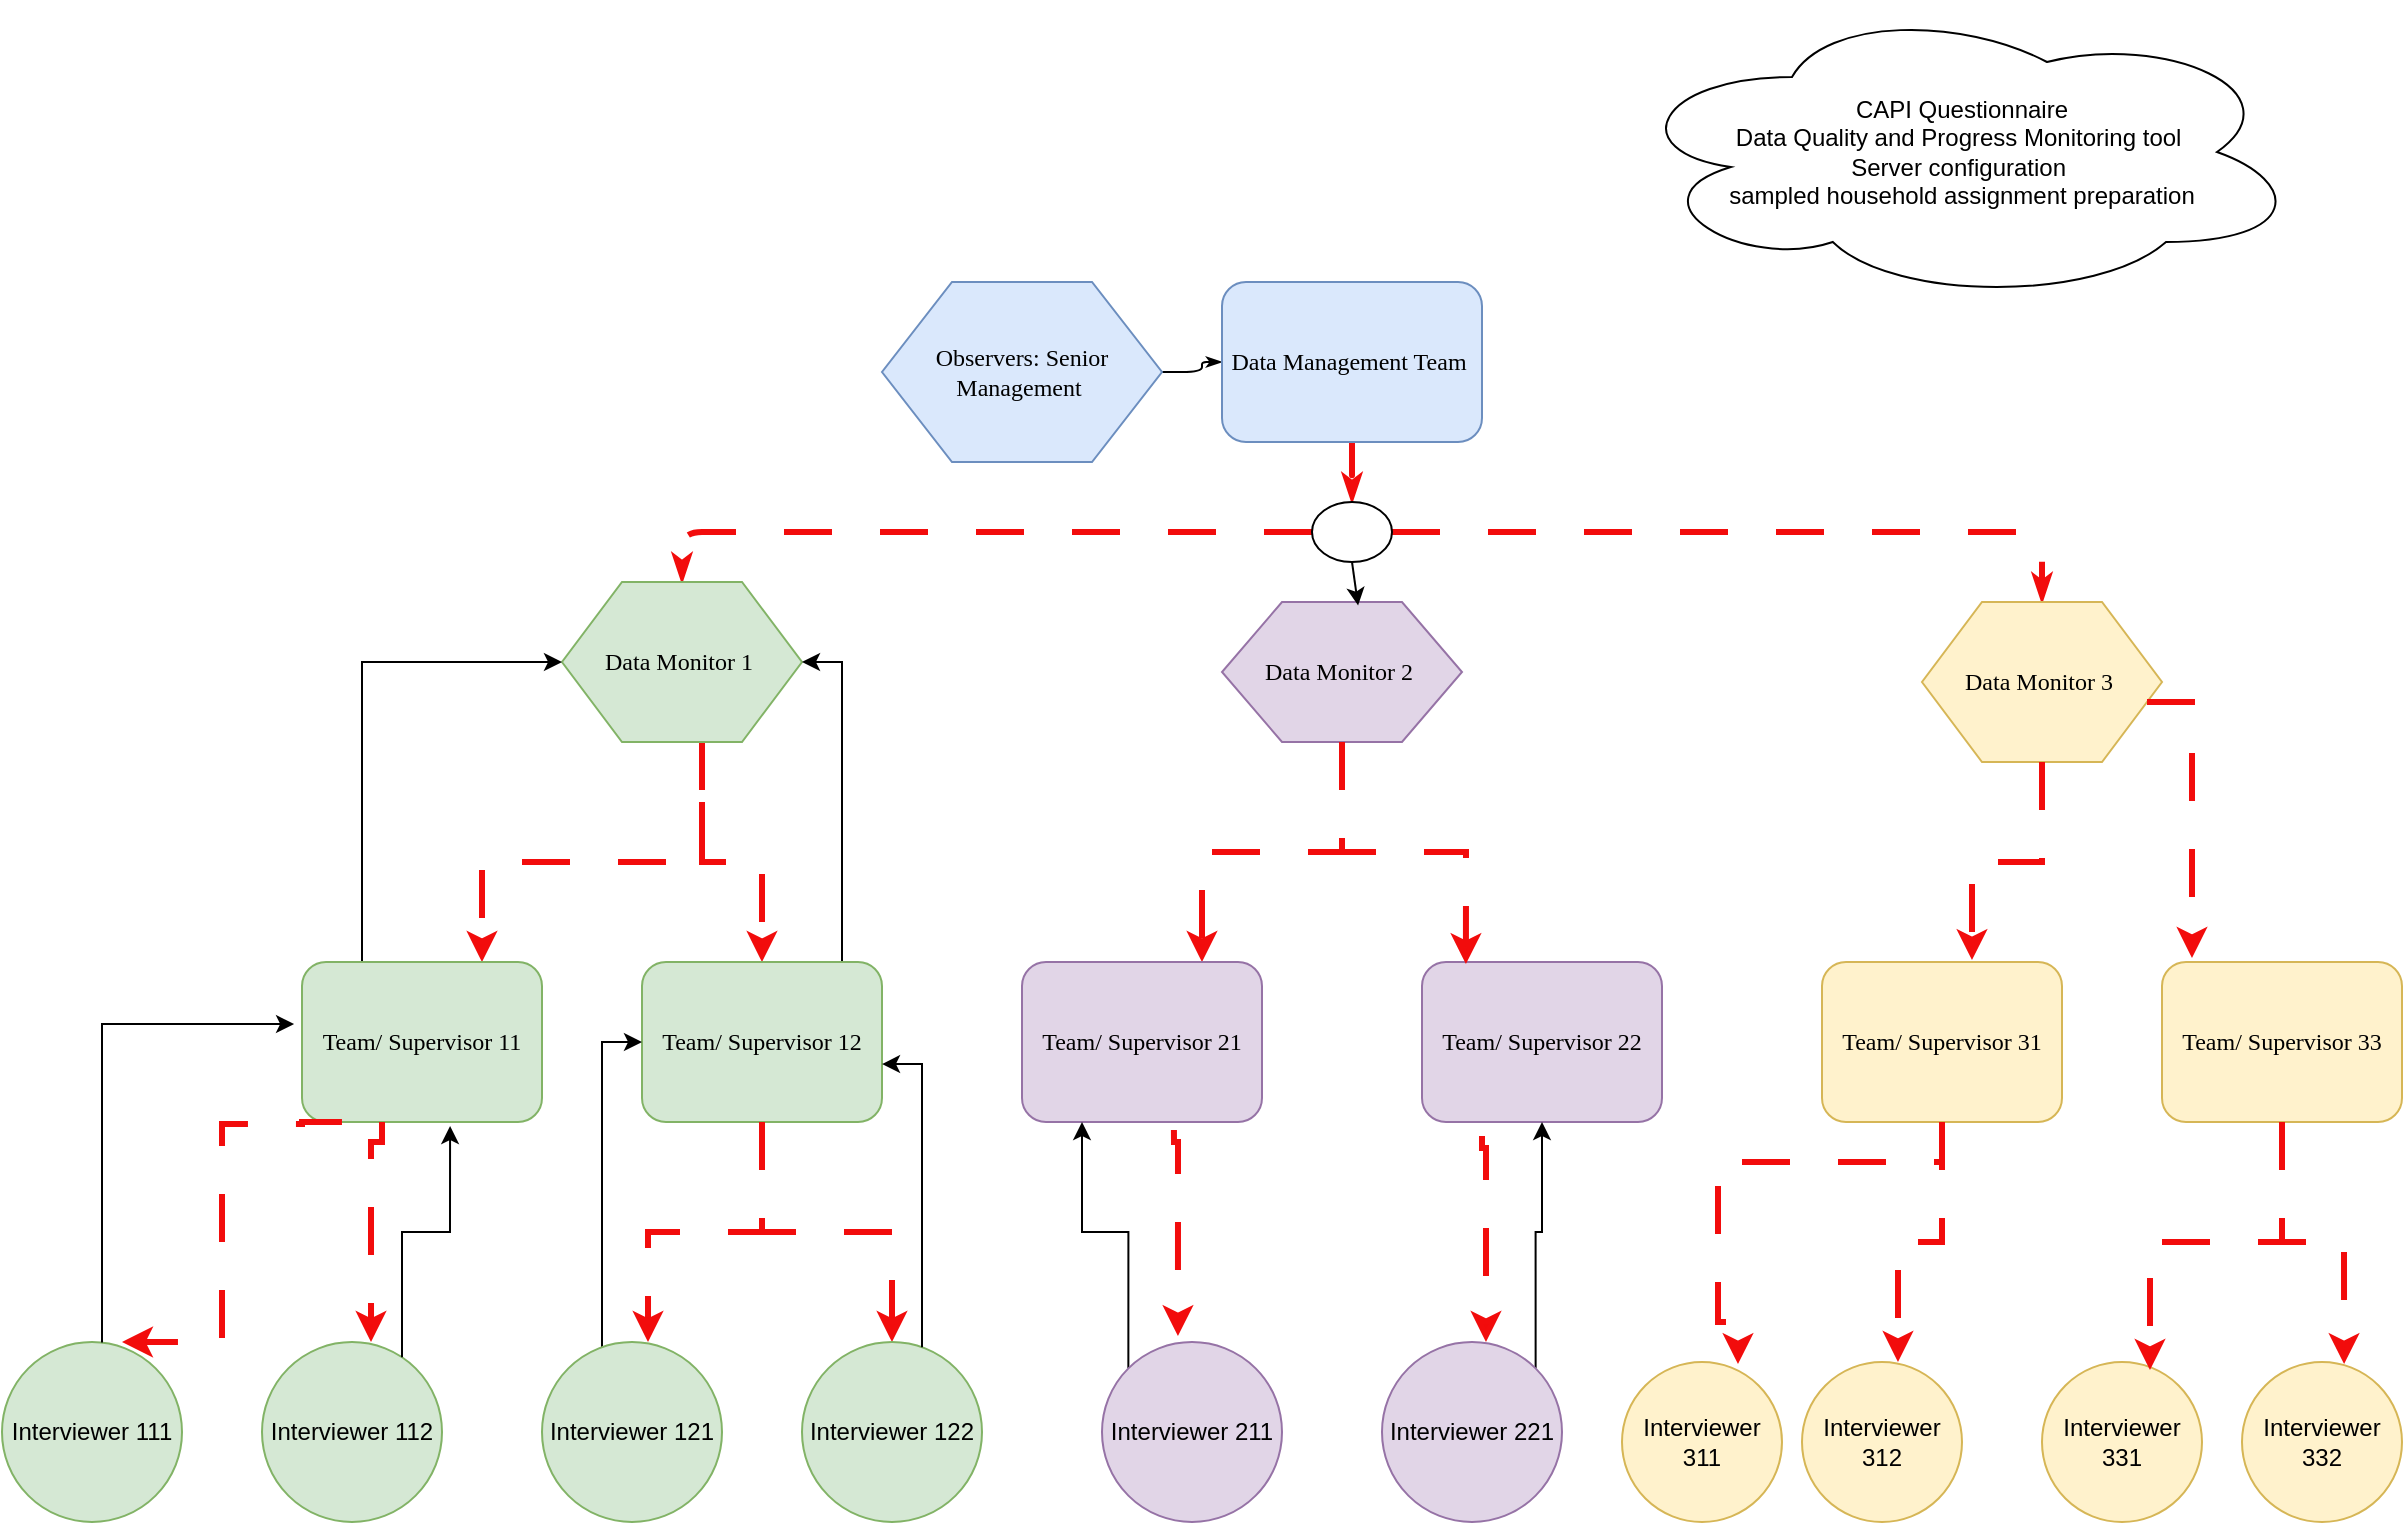<mxfile version="24.8.4">
  <diagram name="Page-1" id="8ce9d11a-91a2-4d17-14d8-a56ed91bf033">
    <mxGraphModel dx="2534" dy="738" grid="1" gridSize="10" guides="1" tooltips="1" connect="1" arrows="1" fold="1" page="1" pageScale="1" pageWidth="1100" pageHeight="850" background="none" math="0" shadow="0">
      <root>
        <mxCell id="0" />
        <mxCell id="1" parent="0" />
        <mxCell id="17ea667e15c223fc-28" style="edgeStyle=orthogonalEdgeStyle;rounded=1;html=1;labelBackgroundColor=none;startArrow=none;startFill=0;startSize=5;endArrow=classicThin;endFill=1;endSize=5;jettySize=auto;orthogonalLoop=1;strokeWidth=1;fontFamily=Verdana;fontSize=8" parent="1" source="17ea667e15c223fc-1" target="17ea667e15c223fc-2" edge="1">
          <mxGeometry relative="1" as="geometry" />
        </mxCell>
        <mxCell id="17ea667e15c223fc-1" value="Observers: Senior Management&amp;nbsp;" style="shape=hexagon;perimeter=hexagonPerimeter;whiteSpace=wrap;html=1;rounded=0;shadow=0;labelBackgroundColor=none;strokeWidth=1;fontFamily=Verdana;fontSize=12;align=center;fillColor=#dae8fc;strokeColor=#6c8ebf;" parent="1" vertex="1">
          <mxGeometry x="330" y="180" width="140" height="90" as="geometry" />
        </mxCell>
        <mxCell id="17ea667e15c223fc-29" style="edgeStyle=orthogonalEdgeStyle;rounded=1;html=1;labelBackgroundColor=none;startArrow=none;startFill=0;startSize=5;endArrow=classicThin;endFill=1;endSize=5;jettySize=auto;orthogonalLoop=1;strokeWidth=3;fontFamily=Verdana;fontSize=8;strokeColor=#F20C0C;dashed=1;dashPattern=8 8;" parent="1" source="17ea667e15c223fc-2" target="17ea667e15c223fc-3" edge="1">
          <mxGeometry relative="1" as="geometry" />
        </mxCell>
        <mxCell id="17ea667e15c223fc-2" value="Data Management Team&amp;nbsp;" style="rounded=1;whiteSpace=wrap;html=1;shadow=0;labelBackgroundColor=none;strokeWidth=1;fontFamily=Verdana;fontSize=12;align=center;fillColor=#dae8fc;strokeColor=#6c8ebf;" parent="1" vertex="1">
          <mxGeometry x="500" y="180" width="130" height="80" as="geometry" />
        </mxCell>
        <mxCell id="17ea667e15c223fc-30" style="edgeStyle=orthogonalEdgeStyle;rounded=1;html=1;labelBackgroundColor=none;startArrow=none;startFill=0;startSize=5;endArrow=classicThin;endFill=1;endSize=5;jettySize=auto;orthogonalLoop=1;strokeWidth=3;fontFamily=Verdana;fontSize=8;strokeColor=#F20C0C;dashed=1;dashPattern=8 8;" parent="1" source="17ea667e15c223fc-3" target="17ea667e15c223fc-5" edge="1">
          <mxGeometry relative="1" as="geometry" />
        </mxCell>
        <mxCell id="17ea667e15c223fc-31" style="edgeStyle=orthogonalEdgeStyle;rounded=1;html=1;labelBackgroundColor=none;startArrow=none;startFill=0;startSize=5;endArrow=classicThin;endFill=1;endSize=5;jettySize=auto;orthogonalLoop=1;strokeWidth=3;fontFamily=Verdana;fontSize=8;strokeColor=#F20C0C;dashed=1;dashPattern=8 8;" parent="1" source="17ea667e15c223fc-3" target="17ea667e15c223fc-4" edge="1">
          <mxGeometry relative="1" as="geometry" />
        </mxCell>
        <mxCell id="17ea667e15c223fc-3" value="" style="ellipse;whiteSpace=wrap;html=1;rounded=1;shadow=0;labelBackgroundColor=none;strokeWidth=1;fontFamily=Verdana;fontSize=12;align=center;" parent="1" vertex="1">
          <mxGeometry x="545" y="290" width="40" height="30" as="geometry" />
        </mxCell>
        <mxCell id="f6jDIG0TlL_JZQscTppI-56" style="edgeStyle=orthogonalEdgeStyle;rounded=0;orthogonalLoop=1;jettySize=auto;html=1;entryX=0.5;entryY=0;entryDx=0;entryDy=0;strokeColor=#F20C0C;dashed=1;dashPattern=8 8;strokeWidth=3;" edge="1" parent="1" source="17ea667e15c223fc-4" target="f6jDIG0TlL_JZQscTppI-16">
          <mxGeometry relative="1" as="geometry">
            <Array as="points">
              <mxPoint x="240" y="470" />
              <mxPoint x="270" y="470" />
            </Array>
          </mxGeometry>
        </mxCell>
        <mxCell id="f6jDIG0TlL_JZQscTppI-57" value="" style="edgeStyle=orthogonalEdgeStyle;rounded=0;orthogonalLoop=1;jettySize=auto;html=1;entryX=0.75;entryY=0;entryDx=0;entryDy=0;strokeColor=#F20C0C;dashed=1;dashPattern=8 8;strokeWidth=3;" edge="1" parent="1" target="17ea667e15c223fc-7">
          <mxGeometry relative="1" as="geometry">
            <mxPoint x="240" y="440" as="sourcePoint" />
            <Array as="points">
              <mxPoint x="240" y="470" />
              <mxPoint x="130" y="470" />
            </Array>
          </mxGeometry>
        </mxCell>
        <mxCell id="17ea667e15c223fc-4" value="Data Monitor 1&amp;nbsp;" style="shape=hexagon;perimeter=hexagonPerimeter;whiteSpace=wrap;html=1;rounded=0;shadow=0;labelBackgroundColor=none;strokeWidth=1;fontFamily=Verdana;fontSize=12;align=center;fillColor=#d5e8d4;strokeColor=#82b366;" parent="1" vertex="1">
          <mxGeometry x="170" y="330" width="120" height="80" as="geometry" />
        </mxCell>
        <mxCell id="17ea667e15c223fc-5" value="Data Monitor 3&amp;nbsp;" style="shape=hexagon;perimeter=hexagonPerimeter;whiteSpace=wrap;html=1;rounded=0;shadow=0;labelBackgroundColor=none;strokeWidth=1;fontFamily=Verdana;fontSize=12;align=center;fillColor=#fff2cc;strokeColor=#d6b656;" parent="1" vertex="1">
          <mxGeometry x="850" y="340" width="120" height="80" as="geometry" />
        </mxCell>
        <mxCell id="f6jDIG0TlL_JZQscTppI-67" style="edgeStyle=orthogonalEdgeStyle;rounded=0;orthogonalLoop=1;jettySize=auto;html=1;entryX=0;entryY=0.5;entryDx=0;entryDy=0;" edge="1" parent="1" source="17ea667e15c223fc-7" target="17ea667e15c223fc-4">
          <mxGeometry relative="1" as="geometry">
            <Array as="points">
              <mxPoint x="70" y="370" />
            </Array>
          </mxGeometry>
        </mxCell>
        <mxCell id="17ea667e15c223fc-7" value="Team/ Supervisor 11" style="rounded=1;whiteSpace=wrap;html=1;shadow=0;labelBackgroundColor=none;strokeWidth=1;fontFamily=Verdana;fontSize=12;align=center;fillColor=#d5e8d4;strokeColor=#82b366;" parent="1" vertex="1">
          <mxGeometry x="40" y="520" width="120" height="80" as="geometry" />
        </mxCell>
        <mxCell id="17ea667e15c223fc-8" value="Team/ Supervisor 33" style="rounded=1;whiteSpace=wrap;html=1;shadow=0;labelBackgroundColor=none;strokeWidth=1;fontFamily=Verdana;fontSize=12;align=center;fillColor=#fff2cc;strokeColor=#d6b656;" parent="1" vertex="1">
          <mxGeometry x="970" y="520" width="120" height="80" as="geometry" />
        </mxCell>
        <mxCell id="f6jDIG0TlL_JZQscTppI-62" style="edgeStyle=orthogonalEdgeStyle;rounded=0;orthogonalLoop=1;jettySize=auto;html=1;entryX=0.75;entryY=0;entryDx=0;entryDy=0;strokeColor=#F20C0C;dashed=1;dashPattern=8 8;strokeWidth=3;" edge="1" parent="1" source="f6jDIG0TlL_JZQscTppI-6" target="f6jDIG0TlL_JZQscTppI-12">
          <mxGeometry relative="1" as="geometry" />
        </mxCell>
        <mxCell id="f6jDIG0TlL_JZQscTppI-6" value="Data Monitor 2&amp;nbsp;" style="shape=hexagon;perimeter=hexagonPerimeter;whiteSpace=wrap;html=1;rounded=0;shadow=0;labelBackgroundColor=none;strokeWidth=1;fontFamily=Verdana;fontSize=12;align=center;fillColor=#e1d5e7;strokeColor=#9673a6;" vertex="1" parent="1">
          <mxGeometry x="500" y="340" width="120" height="70" as="geometry" />
        </mxCell>
        <mxCell id="f6jDIG0TlL_JZQscTppI-8" value="" style="endArrow=classic;html=1;rounded=0;exitX=0.5;exitY=1;exitDx=0;exitDy=0;entryX=0.567;entryY=0.025;entryDx=0;entryDy=0;entryPerimeter=0;" edge="1" parent="1" source="17ea667e15c223fc-3" target="f6jDIG0TlL_JZQscTppI-6">
          <mxGeometry width="50" height="50" relative="1" as="geometry">
            <mxPoint x="520" y="440" as="sourcePoint" />
            <mxPoint x="570" y="390" as="targetPoint" />
          </mxGeometry>
        </mxCell>
        <mxCell id="f6jDIG0TlL_JZQscTppI-12" value="Team/ Supervisor 21" style="rounded=1;whiteSpace=wrap;html=1;shadow=0;labelBackgroundColor=none;strokeWidth=1;fontFamily=Verdana;fontSize=12;align=center;fillColor=#e1d5e7;strokeColor=#9673a6;" vertex="1" parent="1">
          <mxGeometry x="400" y="520" width="120" height="80" as="geometry" />
        </mxCell>
        <mxCell id="f6jDIG0TlL_JZQscTppI-14" value="Team/ Supervisor 22" style="rounded=1;whiteSpace=wrap;html=1;shadow=0;labelBackgroundColor=none;strokeWidth=1;fontFamily=Verdana;fontSize=12;align=center;fillColor=#e1d5e7;strokeColor=#9673a6;" vertex="1" parent="1">
          <mxGeometry x="600" y="520" width="120" height="80" as="geometry" />
        </mxCell>
        <mxCell id="f6jDIG0TlL_JZQscTppI-35" style="edgeStyle=orthogonalEdgeStyle;rounded=0;orthogonalLoop=1;jettySize=auto;html=1;entryX=0.5;entryY=0;entryDx=0;entryDy=0;strokeColor=#F20C0C;dashed=1;dashPattern=8 8;strokeWidth=3;" edge="1" parent="1" source="f6jDIG0TlL_JZQscTppI-16" target="f6jDIG0TlL_JZQscTppI-27">
          <mxGeometry relative="1" as="geometry" />
        </mxCell>
        <mxCell id="f6jDIG0TlL_JZQscTppI-68" style="edgeStyle=orthogonalEdgeStyle;rounded=0;orthogonalLoop=1;jettySize=auto;html=1;entryX=1;entryY=0.5;entryDx=0;entryDy=0;" edge="1" parent="1" source="f6jDIG0TlL_JZQscTppI-16" target="17ea667e15c223fc-4">
          <mxGeometry relative="1" as="geometry">
            <Array as="points">
              <mxPoint x="310" y="370" />
            </Array>
          </mxGeometry>
        </mxCell>
        <mxCell id="f6jDIG0TlL_JZQscTppI-16" value="Team/ Supervisor 12" style="rounded=1;whiteSpace=wrap;html=1;shadow=0;labelBackgroundColor=none;strokeWidth=1;fontFamily=Verdana;fontSize=12;align=center;fillColor=#d5e8d4;strokeColor=#82b366;" vertex="1" parent="1">
          <mxGeometry x="210" y="520" width="120" height="80" as="geometry" />
        </mxCell>
        <mxCell id="f6jDIG0TlL_JZQscTppI-17" value="Team/ Supervisor 31" style="rounded=1;whiteSpace=wrap;html=1;shadow=0;labelBackgroundColor=none;strokeWidth=1;fontFamily=Verdana;fontSize=12;align=center;fillColor=#fff2cc;strokeColor=#d6b656;" vertex="1" parent="1">
          <mxGeometry x="800" y="520" width="120" height="80" as="geometry" />
        </mxCell>
        <mxCell id="f6jDIG0TlL_JZQscTppI-25" value="Interviewer 111" style="ellipse;whiteSpace=wrap;html=1;aspect=fixed;fillColor=#d5e8d4;strokeColor=#82b366;" vertex="1" parent="1">
          <mxGeometry x="-110" y="710" width="90" height="90" as="geometry" />
        </mxCell>
        <mxCell id="f6jDIG0TlL_JZQscTppI-27" value="Interviewer 122" style="ellipse;whiteSpace=wrap;html=1;aspect=fixed;fillColor=#d5e8d4;strokeColor=#82b366;" vertex="1" parent="1">
          <mxGeometry x="290" y="710" width="90" height="90" as="geometry" />
        </mxCell>
        <mxCell id="f6jDIG0TlL_JZQscTppI-66" style="edgeStyle=orthogonalEdgeStyle;rounded=0;orthogonalLoop=1;jettySize=auto;html=1;entryX=0;entryY=0.5;entryDx=0;entryDy=0;" edge="1" parent="1" source="f6jDIG0TlL_JZQscTppI-28" target="f6jDIG0TlL_JZQscTppI-16">
          <mxGeometry relative="1" as="geometry">
            <Array as="points">
              <mxPoint x="190" y="560" />
            </Array>
          </mxGeometry>
        </mxCell>
        <mxCell id="f6jDIG0TlL_JZQscTppI-28" value="Interviewer 121" style="ellipse;whiteSpace=wrap;html=1;aspect=fixed;fillColor=#d5e8d4;strokeColor=#82b366;" vertex="1" parent="1">
          <mxGeometry x="160" y="710" width="90" height="90" as="geometry" />
        </mxCell>
        <mxCell id="f6jDIG0TlL_JZQscTppI-29" value="Interviewer 112" style="ellipse;whiteSpace=wrap;html=1;aspect=fixed;fillColor=#d5e8d4;strokeColor=#82b366;" vertex="1" parent="1">
          <mxGeometry x="20" y="710" width="90" height="90" as="geometry" />
        </mxCell>
        <mxCell id="f6jDIG0TlL_JZQscTppI-32" style="edgeStyle=orthogonalEdgeStyle;rounded=0;orthogonalLoop=1;jettySize=auto;html=1;exitX=0.25;exitY=1;exitDx=0;exitDy=0;entryX=0.778;entryY=0;entryDx=0;entryDy=0;entryPerimeter=0;strokeColor=#F20C0C;dashed=1;dashPattern=8 8;strokeWidth=3;" edge="1" parent="1">
          <mxGeometry relative="1" as="geometry">
            <mxPoint x="59.98" y="600" as="sourcePoint" />
            <mxPoint x="-50.0" y="710" as="targetPoint" />
            <Array as="points">
              <mxPoint x="40" y="600" />
              <mxPoint x="40" y="601" />
              <mxPoint y="601" />
              <mxPoint y="710" />
            </Array>
          </mxGeometry>
        </mxCell>
        <mxCell id="f6jDIG0TlL_JZQscTppI-33" style="edgeStyle=orthogonalEdgeStyle;rounded=0;orthogonalLoop=1;jettySize=auto;html=1;entryX=0.767;entryY=0.078;entryDx=0;entryDy=0;entryPerimeter=0;strokeColor=#F20C0C;dashed=1;dashPattern=8 8;strokeWidth=3;" edge="1" parent="1">
          <mxGeometry relative="1" as="geometry">
            <mxPoint x="80" y="600" as="sourcePoint" />
            <mxPoint x="74.51" y="710" as="targetPoint" />
            <Array as="points">
              <mxPoint x="75" y="610" />
            </Array>
          </mxGeometry>
        </mxCell>
        <mxCell id="f6jDIG0TlL_JZQscTppI-34" style="edgeStyle=orthogonalEdgeStyle;rounded=0;orthogonalLoop=1;jettySize=auto;html=1;entryX=0.589;entryY=0;entryDx=0;entryDy=0;entryPerimeter=0;strokeColor=#F20C0C;dashed=1;dashPattern=8 8;strokeWidth=3;" edge="1" parent="1" source="f6jDIG0TlL_JZQscTppI-16" target="f6jDIG0TlL_JZQscTppI-28">
          <mxGeometry relative="1" as="geometry" />
        </mxCell>
        <mxCell id="f6jDIG0TlL_JZQscTppI-37" value="Interviewer 311" style="ellipse;whiteSpace=wrap;html=1;aspect=fixed;fillColor=#fff2cc;strokeColor=#d6b656;" vertex="1" parent="1">
          <mxGeometry x="700" y="720" width="80" height="80" as="geometry" />
        </mxCell>
        <mxCell id="f6jDIG0TlL_JZQscTppI-38" value="Interviewer 312" style="ellipse;whiteSpace=wrap;html=1;aspect=fixed;fillColor=#fff2cc;strokeColor=#d6b656;" vertex="1" parent="1">
          <mxGeometry x="790" y="720" width="80" height="80" as="geometry" />
        </mxCell>
        <mxCell id="f6jDIG0TlL_JZQscTppI-40" value="Interviewer 331" style="ellipse;whiteSpace=wrap;html=1;aspect=fixed;fillColor=#fff2cc;strokeColor=#d6b656;" vertex="1" parent="1">
          <mxGeometry x="910" y="720" width="80" height="80" as="geometry" />
        </mxCell>
        <mxCell id="f6jDIG0TlL_JZQscTppI-41" value="Interviewer 332" style="ellipse;whiteSpace=wrap;html=1;aspect=fixed;fillColor=#fff2cc;strokeColor=#d6b656;" vertex="1" parent="1">
          <mxGeometry x="1010" y="720" width="80" height="80" as="geometry" />
        </mxCell>
        <mxCell id="f6jDIG0TlL_JZQscTppI-42" style="edgeStyle=orthogonalEdgeStyle;rounded=0;orthogonalLoop=1;jettySize=auto;html=1;entryX=0.725;entryY=0.013;entryDx=0;entryDy=0;entryPerimeter=0;strokeColor=#F20C0C;dashed=1;dashPattern=8 8;strokeWidth=3;" edge="1" parent="1" source="f6jDIG0TlL_JZQscTppI-17" target="f6jDIG0TlL_JZQscTppI-37">
          <mxGeometry relative="1" as="geometry">
            <Array as="points">
              <mxPoint x="860" y="620" />
              <mxPoint x="748" y="620" />
              <mxPoint x="748" y="700" />
              <mxPoint x="758" y="700" />
            </Array>
          </mxGeometry>
        </mxCell>
        <mxCell id="f6jDIG0TlL_JZQscTppI-43" style="edgeStyle=orthogonalEdgeStyle;rounded=0;orthogonalLoop=1;jettySize=auto;html=1;entryX=0.6;entryY=0;entryDx=0;entryDy=0;entryPerimeter=0;strokeColor=#F20C0C;dashed=1;dashPattern=8 8;strokeWidth=3;" edge="1" parent="1" source="f6jDIG0TlL_JZQscTppI-17" target="f6jDIG0TlL_JZQscTppI-38">
          <mxGeometry relative="1" as="geometry" />
        </mxCell>
        <mxCell id="f6jDIG0TlL_JZQscTppI-44" style="edgeStyle=orthogonalEdgeStyle;rounded=0;orthogonalLoop=1;jettySize=auto;html=1;entryX=0.675;entryY=0.05;entryDx=0;entryDy=0;entryPerimeter=0;strokeColor=#F20C0C;dashed=1;dashPattern=8 8;strokeWidth=3;" edge="1" parent="1" source="17ea667e15c223fc-8" target="f6jDIG0TlL_JZQscTppI-40">
          <mxGeometry relative="1" as="geometry" />
        </mxCell>
        <mxCell id="f6jDIG0TlL_JZQscTppI-45" style="edgeStyle=orthogonalEdgeStyle;rounded=0;orthogonalLoop=1;jettySize=auto;html=1;entryX=0.638;entryY=0.013;entryDx=0;entryDy=0;entryPerimeter=0;strokeColor=#F20C0C;dashed=1;dashPattern=8 8;strokeWidth=3;" edge="1" parent="1" source="17ea667e15c223fc-8" target="f6jDIG0TlL_JZQscTppI-41">
          <mxGeometry relative="1" as="geometry" />
        </mxCell>
        <mxCell id="f6jDIG0TlL_JZQscTppI-54" value="CAPI Questionnaire&lt;div&gt;Data Quality and Progress Monitoring tool&amp;nbsp;&lt;/div&gt;&lt;div&gt;Server configuration&amp;nbsp;&lt;/div&gt;&lt;div&gt;sampled household assignment preparation&lt;/div&gt;" style="ellipse;shape=cloud;whiteSpace=wrap;html=1;" vertex="1" parent="1">
          <mxGeometry x="700" y="40" width="340" height="150" as="geometry" />
        </mxCell>
        <mxCell id="f6jDIG0TlL_JZQscTppI-58" style="edgeStyle=orthogonalEdgeStyle;rounded=0;orthogonalLoop=1;jettySize=auto;html=1;entryX=0.125;entryY=-0.025;entryDx=0;entryDy=0;entryPerimeter=0;strokeColor=#F20C0C;dashed=1;dashPattern=8 8;strokeWidth=3;" edge="1" parent="1" source="17ea667e15c223fc-5" target="17ea667e15c223fc-8">
          <mxGeometry relative="1" as="geometry">
            <Array as="points">
              <mxPoint x="910" y="390" />
              <mxPoint x="985" y="390" />
            </Array>
          </mxGeometry>
        </mxCell>
        <mxCell id="f6jDIG0TlL_JZQscTppI-59" style="edgeStyle=orthogonalEdgeStyle;rounded=0;orthogonalLoop=1;jettySize=auto;html=1;entryX=0.625;entryY=-0.012;entryDx=0;entryDy=0;entryPerimeter=0;strokeColor=#F20C0C;dashed=1;dashPattern=8 8;strokeWidth=3;" edge="1" parent="1" source="17ea667e15c223fc-5" target="f6jDIG0TlL_JZQscTppI-17">
          <mxGeometry relative="1" as="geometry" />
        </mxCell>
        <mxCell id="f6jDIG0TlL_JZQscTppI-61" style="edgeStyle=orthogonalEdgeStyle;rounded=0;orthogonalLoop=1;jettySize=auto;html=1;entryX=0.183;entryY=0.013;entryDx=0;entryDy=0;entryPerimeter=0;strokeColor=#F20C0C;dashed=1;dashPattern=8 8;strokeWidth=3;" edge="1" parent="1" source="f6jDIG0TlL_JZQscTppI-6" target="f6jDIG0TlL_JZQscTppI-14">
          <mxGeometry relative="1" as="geometry" />
        </mxCell>
        <mxCell id="f6jDIG0TlL_JZQscTppI-63" style="edgeStyle=orthogonalEdgeStyle;rounded=0;orthogonalLoop=1;jettySize=auto;html=1;entryX=0.617;entryY=1.025;entryDx=0;entryDy=0;entryPerimeter=0;" edge="1" parent="1" source="f6jDIG0TlL_JZQscTppI-29" target="17ea667e15c223fc-7">
          <mxGeometry relative="1" as="geometry">
            <Array as="points">
              <mxPoint x="90" y="655" />
              <mxPoint x="114" y="655" />
            </Array>
          </mxGeometry>
        </mxCell>
        <mxCell id="f6jDIG0TlL_JZQscTppI-64" style="edgeStyle=orthogonalEdgeStyle;rounded=0;orthogonalLoop=1;jettySize=auto;html=1;entryX=-0.033;entryY=0.388;entryDx=0;entryDy=0;entryPerimeter=0;" edge="1" parent="1" source="f6jDIG0TlL_JZQscTppI-25" target="17ea667e15c223fc-7">
          <mxGeometry relative="1" as="geometry">
            <Array as="points">
              <mxPoint x="-60" y="551" />
            </Array>
          </mxGeometry>
        </mxCell>
        <mxCell id="f6jDIG0TlL_JZQscTppI-65" style="edgeStyle=orthogonalEdgeStyle;rounded=0;orthogonalLoop=1;jettySize=auto;html=1;entryX=1;entryY=0.638;entryDx=0;entryDy=0;entryPerimeter=0;" edge="1" parent="1" source="f6jDIG0TlL_JZQscTppI-27" target="f6jDIG0TlL_JZQscTppI-16">
          <mxGeometry relative="1" as="geometry">
            <Array as="points">
              <mxPoint x="350" y="571" />
            </Array>
          </mxGeometry>
        </mxCell>
        <mxCell id="f6jDIG0TlL_JZQscTppI-78" style="edgeStyle=orthogonalEdgeStyle;rounded=0;orthogonalLoop=1;jettySize=auto;html=1;exitX=0;exitY=0;exitDx=0;exitDy=0;entryX=0.25;entryY=1;entryDx=0;entryDy=0;" edge="1" parent="1" source="f6jDIG0TlL_JZQscTppI-69" target="f6jDIG0TlL_JZQscTppI-12">
          <mxGeometry relative="1" as="geometry" />
        </mxCell>
        <mxCell id="f6jDIG0TlL_JZQscTppI-69" value="Interviewer 211" style="ellipse;whiteSpace=wrap;html=1;aspect=fixed;fillColor=#e1d5e7;strokeColor=#9673a6;" vertex="1" parent="1">
          <mxGeometry x="440" y="710" width="90" height="90" as="geometry" />
        </mxCell>
        <mxCell id="f6jDIG0TlL_JZQscTppI-79" style="edgeStyle=orthogonalEdgeStyle;rounded=0;orthogonalLoop=1;jettySize=auto;html=1;exitX=1;exitY=0;exitDx=0;exitDy=0;entryX=0.5;entryY=1;entryDx=0;entryDy=0;" edge="1" parent="1" source="f6jDIG0TlL_JZQscTppI-71" target="f6jDIG0TlL_JZQscTppI-14">
          <mxGeometry relative="1" as="geometry" />
        </mxCell>
        <mxCell id="f6jDIG0TlL_JZQscTppI-71" value="Interviewer 221" style="ellipse;whiteSpace=wrap;html=1;aspect=fixed;fillColor=#e1d5e7;strokeColor=#9673a6;" vertex="1" parent="1">
          <mxGeometry x="580" y="710" width="90" height="90" as="geometry" />
        </mxCell>
        <mxCell id="f6jDIG0TlL_JZQscTppI-72" style="edgeStyle=orthogonalEdgeStyle;rounded=0;orthogonalLoop=1;jettySize=auto;html=1;entryX=0.422;entryY=-0.033;entryDx=0;entryDy=0;entryPerimeter=0;strokeColor=#F20C0C;dashed=1;dashPattern=8 8;strokeWidth=3;exitX=0.633;exitY=1.05;exitDx=0;exitDy=0;exitPerimeter=0;" edge="1" parent="1" source="f6jDIG0TlL_JZQscTppI-12" target="f6jDIG0TlL_JZQscTppI-69">
          <mxGeometry relative="1" as="geometry">
            <mxPoint x="478" y="592" as="sourcePoint" />
            <mxPoint x="500" y="720" as="targetPoint" />
            <Array as="points">
              <mxPoint x="476" y="610" />
              <mxPoint x="478" y="610" />
            </Array>
          </mxGeometry>
        </mxCell>
        <mxCell id="f6jDIG0TlL_JZQscTppI-73" style="edgeStyle=orthogonalEdgeStyle;rounded=0;orthogonalLoop=1;jettySize=auto;html=1;entryX=0.422;entryY=-0.033;entryDx=0;entryDy=0;entryPerimeter=0;strokeColor=#F20C0C;dashed=1;dashPattern=8 8;strokeWidth=3;exitX=0.633;exitY=1.05;exitDx=0;exitDy=0;exitPerimeter=0;" edge="1" parent="1">
          <mxGeometry relative="1" as="geometry">
            <mxPoint x="630" y="607" as="sourcePoint" />
            <mxPoint x="632" y="710" as="targetPoint" />
            <Array as="points">
              <mxPoint x="630" y="613" />
              <mxPoint x="632" y="613" />
            </Array>
          </mxGeometry>
        </mxCell>
      </root>
    </mxGraphModel>
  </diagram>
</mxfile>
